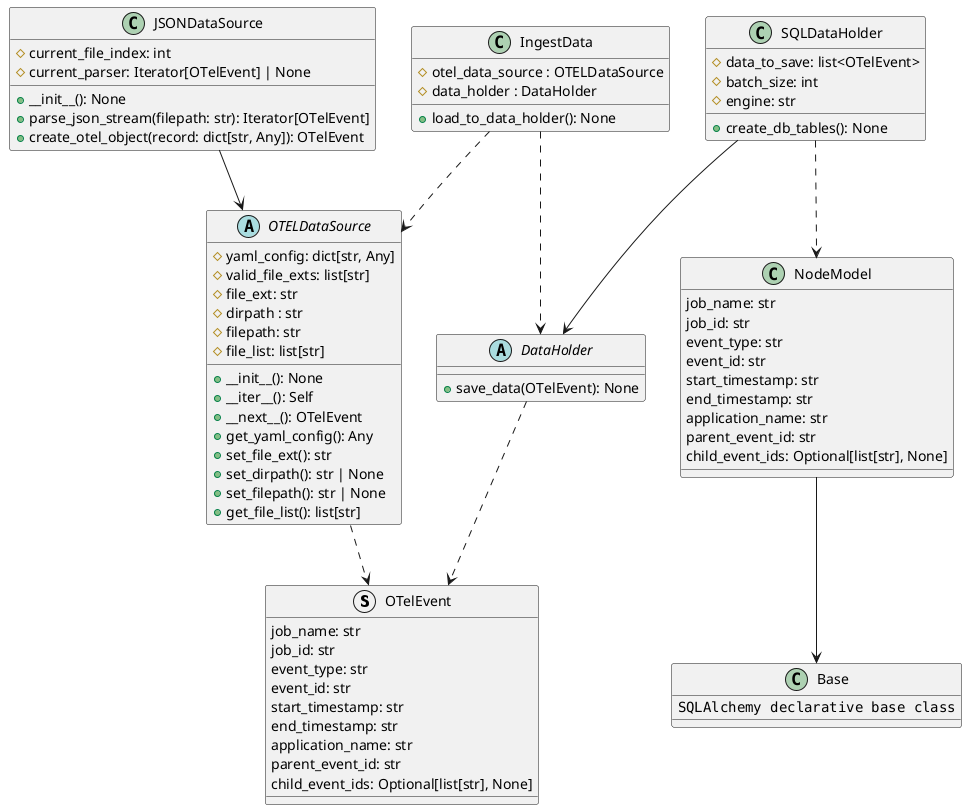 @startuml

struct OTelEvent {
    job_name: str
    job_id: str
    event_type: str
    event_id: str
    start_timestamp: str
    end_timestamp: str
    application_name: str
    parent_event_id: str
    child_event_ids: Optional[list[str], None]
}

abstract class OTELDataSource {
    #yaml_config: dict[str, Any]
    #valid_file_exts: list[str]
    #file_ext: str
    #dirpath : str
    #filepath: str
    #file_list: list[str]
    +__init__(): None
    +__iter__(): Self
    +__next__(): OTelEvent
    +get_yaml_config(): Any
    +set_file_ext(): str
    +set_dirpath(): str | None
    +set_filepath(): str | None
    +get_file_list(): list[str]
}

class JSONDataSource {
    #current_file_index: int
    #current_parser: Iterator[OTelEvent] | None
    +__init__(): None
    +parse_json_stream(filepath: str): Iterator[OTelEvent]
    +create_otel_object(record: dict[str, Any]): OTelEvent
}

class SQLDataHolder {
    #data_to_save: list<OTelEvent>
    #batch_size: int
    #engine: str
    +create_db_tables(): None
}

class NodeModel {
    job_name: str
    job_id: str
    event_type: str
    event_id: str
    start_timestamp: str
    end_timestamp: str
    application_name: str
    parent_event_id: str
    child_event_ids: Optional[list[str], None]
}

class Base {
    ""SQLAlchemy declarative base class""
}

abstract class DataHolder {
    +save_data(OTelEvent): None
}

class IngestData {
    #otel_data_source : OTELDataSource
    #data_holder : DataHolder
    +load_to_data_holder(): None
}

IngestData ..> OTELDataSource
IngestData ..> DataHolder
OTELDataSource ..> OTelEvent
JSONDataSource --> OTELDataSource
SQLDataHolder --> DataHolder
SQLDataHolder ..> NodeModel
NodeModel --> Base
DataHolder ..> OTelEvent


@enduml